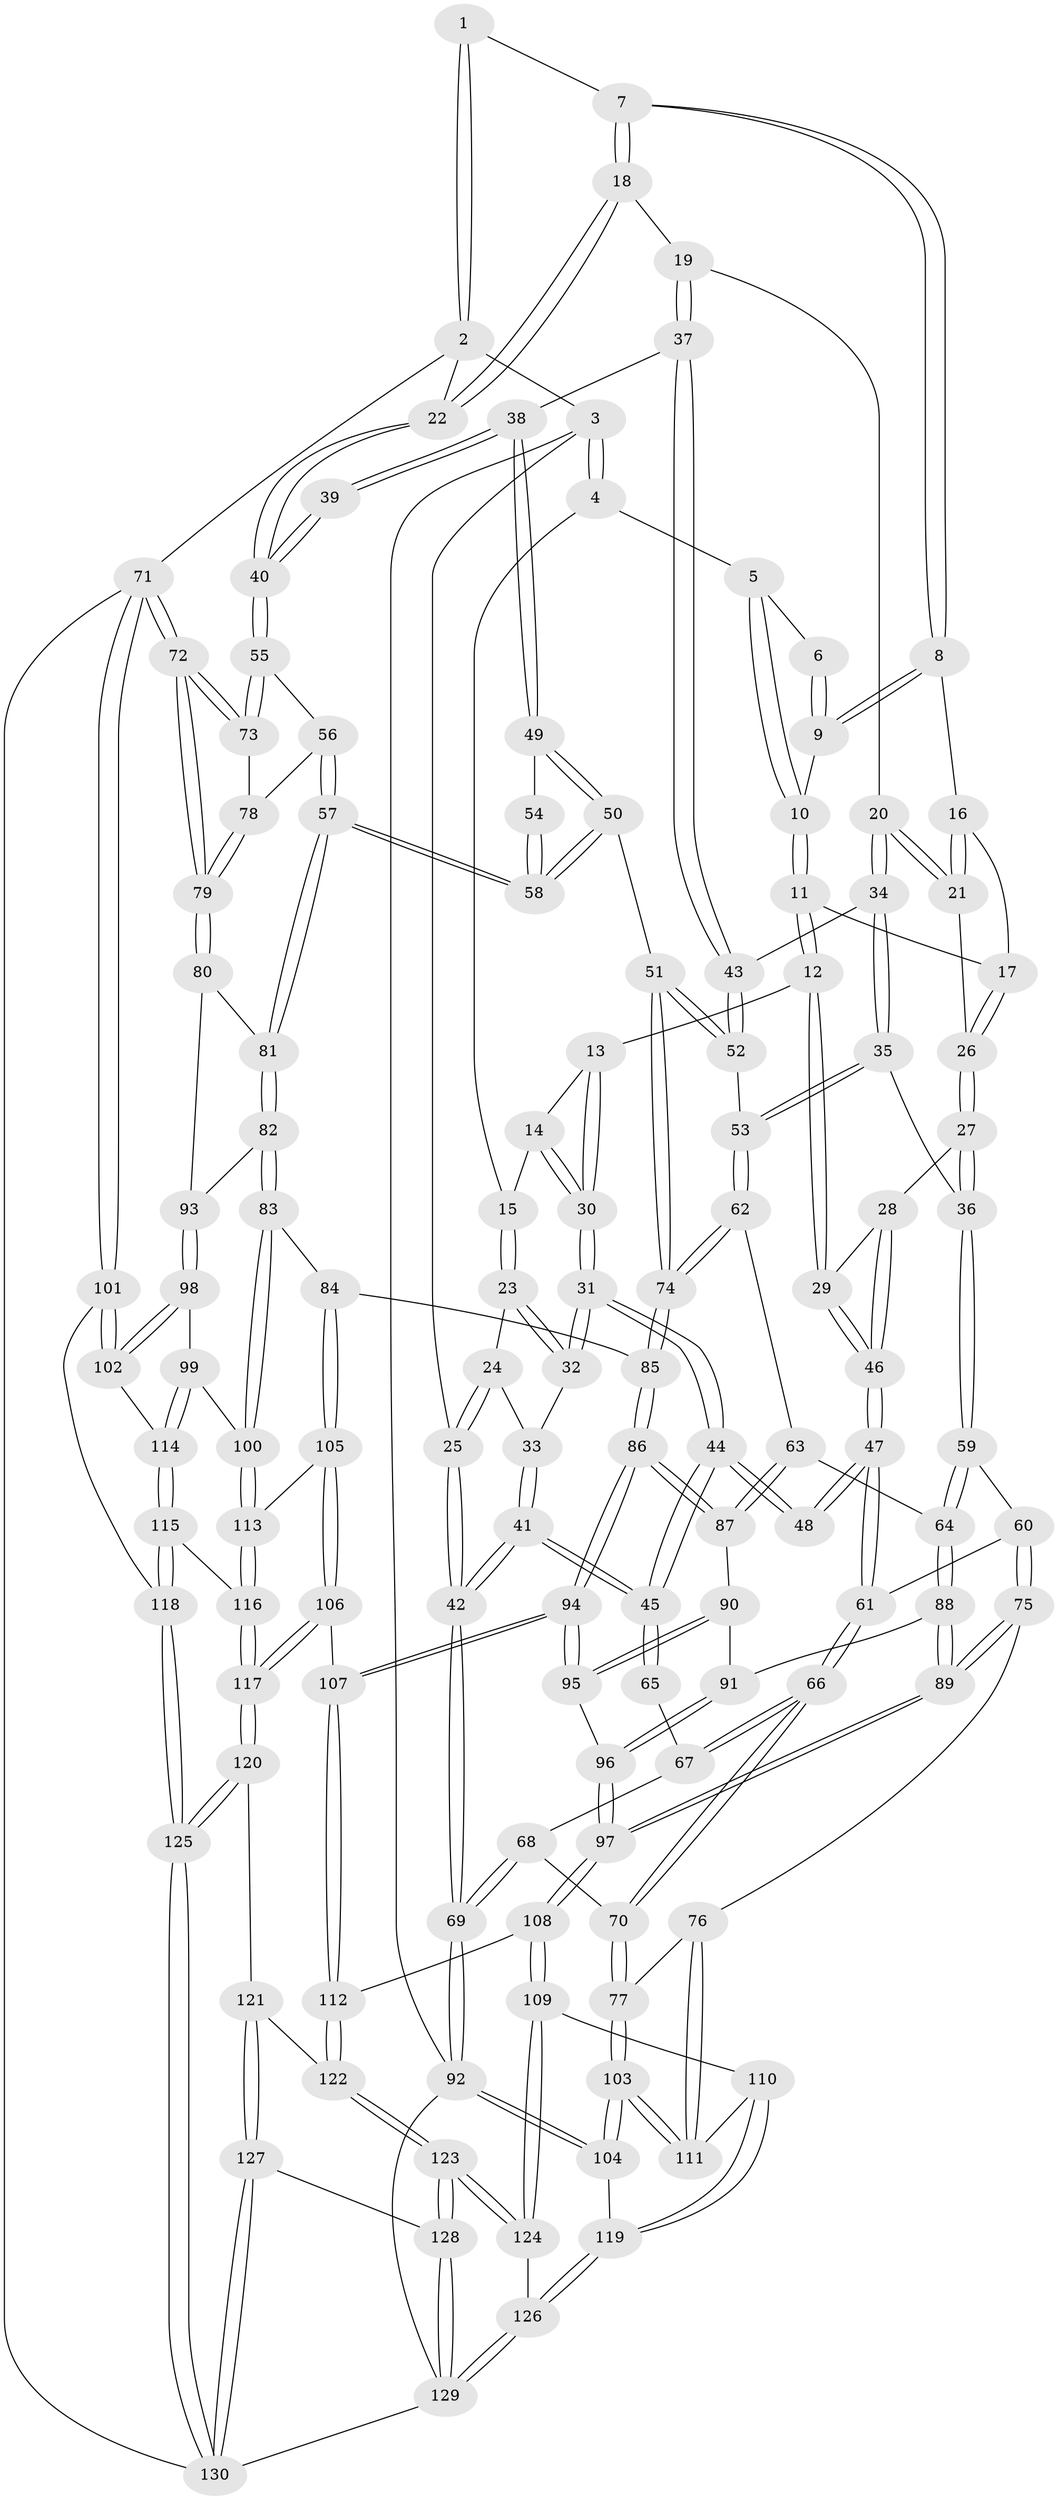 // coarse degree distribution, {4: 0.46153846153846156, 5: 0.32051282051282054, 3: 0.11538461538461539, 2: 0.02564102564102564, 6: 0.0641025641025641, 8: 0.01282051282051282}
// Generated by graph-tools (version 1.1) at 2025/42/03/06/25 10:42:26]
// undirected, 130 vertices, 321 edges
graph export_dot {
graph [start="1"]
  node [color=gray90,style=filled];
  1 [pos="+0.6497600180838491+0"];
  2 [pos="+1+0"];
  3 [pos="+0+0"];
  4 [pos="+0.19914717116714076+0"];
  5 [pos="+0.3210686375927703+0"];
  6 [pos="+0.5035693438996254+0"];
  7 [pos="+0.6472264767568975+0.04749939445159087"];
  8 [pos="+0.5436245166794447+0.06586992087811133"];
  9 [pos="+0.5191203598689689+0.025684056183679475"];
  10 [pos="+0.4056449689449199+0.04170763573491691"];
  11 [pos="+0.40418440496370495+0.06935376312825989"];
  12 [pos="+0.34797701830214045+0.14515019572636575"];
  13 [pos="+0.30500590990396353+0.12832109673932407"];
  14 [pos="+0.24515820265133298+0.07444643620408306"];
  15 [pos="+0.22167574174028642+0.04849484938535559"];
  16 [pos="+0.5423515281882733+0.06793792136123193"];
  17 [pos="+0.4972222170200851+0.10767537091970585"];
  18 [pos="+0.664781368420872+0.07111472197968532"];
  19 [pos="+0.6740392769485247+0.12891307411829106"];
  20 [pos="+0.6057402142757228+0.17161481690777503"];
  21 [pos="+0.577704489395833+0.1550621918967225"];
  22 [pos="+1+0"];
  23 [pos="+0.1527277575948899+0.11642750433096569"];
  24 [pos="+0.0096085256955181+0.04028058720018687"];
  25 [pos="+0+0"];
  26 [pos="+0.49828500873878234+0.15320885771472478"];
  27 [pos="+0.4545316528945854+0.252155111920572"];
  28 [pos="+0.4433104167834271+0.24391020055481102"];
  29 [pos="+0.35919028175899714+0.1731960517118763"];
  30 [pos="+0.19240487550818436+0.23576950495500357"];
  31 [pos="+0.18177482908001938+0.248490896971824"];
  32 [pos="+0.13537376301900936+0.17010071295015122"];
  33 [pos="+0.0770703101899842+0.17210642074727844"];
  34 [pos="+0.579528926131065+0.23732597793580346"];
  35 [pos="+0.5332586389533576+0.263788942424722"];
  36 [pos="+0.4647145883893394+0.2725699482072"];
  37 [pos="+0.7296211652803611+0.17831469659276372"];
  38 [pos="+0.7743777578216148+0.19477193107363847"];
  39 [pos="+1+0.04996451148694313"];
  40 [pos="+1+0"];
  41 [pos="+0+0.286768531487037"];
  42 [pos="+0+0.28763983485602157"];
  43 [pos="+0.6468156673950117+0.26260074910253745"];
  44 [pos="+0.18232985436156426+0.2529689230038379"];
  45 [pos="+0+0.2886771705935371"];
  46 [pos="+0.2424873282928961+0.3010661347422392"];
  47 [pos="+0.22362141602818233+0.31892701944659196"];
  48 [pos="+0.2156180339905535+0.31080171871031276"];
  49 [pos="+0.7738063260042418+0.3678006493953478"];
  50 [pos="+0.7734054708370567+0.3749696400910938"];
  51 [pos="+0.727108583576075+0.37592757313964703"];
  52 [pos="+0.6894070442555845+0.3683429302833685"];
  53 [pos="+0.6506398024768277+0.37699735728731393"];
  54 [pos="+0.9080306508681167+0.2150818172263598"];
  55 [pos="+1+0"];
  56 [pos="+0.8376758248779491+0.3847297861597964"];
  57 [pos="+0.808189894131637+0.40277658959800616"];
  58 [pos="+0.7969480365214939+0.39333662279075565"];
  59 [pos="+0.43584154445413675+0.37766846419758987"];
  60 [pos="+0.36201820887748254+0.3810515604493458"];
  61 [pos="+0.23304138154647738+0.3458528573169978"];
  62 [pos="+0.597481539823509+0.4137567581706625"];
  63 [pos="+0.5119410328310234+0.41968412721466924"];
  64 [pos="+0.44367265570596776+0.39005447809571514"];
  65 [pos="+0.02988939302479571+0.3464111660125517"];
  66 [pos="+0.1777160501604976+0.4527071156601354"];
  67 [pos="+0.057668208824877845+0.3802502318649945"];
  68 [pos="+0.0460823529292578+0.4361459474663447"];
  69 [pos="+0+0.6657506510887354"];
  70 [pos="+0.17164326821898893+0.5188820312453047"];
  71 [pos="+1+0.7398884888599362"];
  72 [pos="+1+0.44477550722705494"];
  73 [pos="+1+0.29272845068598774"];
  74 [pos="+0.6368652247031337+0.552079213045886"];
  75 [pos="+0.2783939060961337+0.5569612186053864"];
  76 [pos="+0.19750994406282332+0.5479595192180509"];
  77 [pos="+0.171531214863046+0.5362499968992555"];
  78 [pos="+0.9067031257352497+0.3786705451676986"];
  79 [pos="+1+0.44862954139218075"];
  80 [pos="+0.9417675840107849+0.4651850332030023"];
  81 [pos="+0.8107953766625439+0.41015143310920765"];
  82 [pos="+0.7980960786294526+0.508388946300349"];
  83 [pos="+0.7583629141316028+0.576172826282395"];
  84 [pos="+0.6419551723152492+0.5632762884475109"];
  85 [pos="+0.6367116059803324+0.5613589780128456"];
  86 [pos="+0.619570802630831+0.5672942548721563"];
  87 [pos="+0.5418942846998068+0.5171250461573844"];
  88 [pos="+0.4238047072402308+0.48770679690998775"];
  89 [pos="+0.3373267472619772+0.583598496282184"];
  90 [pos="+0.5253022563541134+0.5285206644190673"];
  91 [pos="+0.46422307088513354+0.5355018197977136"];
  92 [pos="+0+0.6941474065132232"];
  93 [pos="+0.9196828313972267+0.569800254753068"];
  94 [pos="+0.530486356719171+0.6695508644257021"];
  95 [pos="+0.49143515306677815+0.6158150542295496"];
  96 [pos="+0.47617672728594646+0.6031141440605433"];
  97 [pos="+0.3406813115454299+0.5894112467092336"];
  98 [pos="+0.9270903178632629+0.5818556330848481"];
  99 [pos="+0.8151754645109348+0.6456575909090275"];
  100 [pos="+0.7742171198971639+0.6235901818327746"];
  101 [pos="+1+0.7418473852438439"];
  102 [pos="+1+0.651936391650407"];
  103 [pos="+0.0016664417971240621+0.6404219973624593"];
  104 [pos="+0+0.699835877390648"];
  105 [pos="+0.6642513255685953+0.6836991638155241"];
  106 [pos="+0.6002002818747388+0.737243615197479"];
  107 [pos="+0.5259944378708005+0.7147709188696809"];
  108 [pos="+0.3640021339326776+0.7498838016407462"];
  109 [pos="+0.3268654886025771+0.7822954481271143"];
  110 [pos="+0.2610364025061653+0.7454078455030478"];
  111 [pos="+0.24035474975272944+0.7082926139449218"];
  112 [pos="+0.4922118902504269+0.7426359157923789"];
  113 [pos="+0.7408815303059573+0.6763814766531268"];
  114 [pos="+0.826692680462642+0.6589380556303441"];
  115 [pos="+0.8590335254373533+0.7412217700413783"];
  116 [pos="+0.7372229307135846+0.795056022110383"];
  117 [pos="+0.7100211539883287+0.8388788388243678"];
  118 [pos="+1+0.8170516881605351"];
  119 [pos="+0+0.7690442859988014"];
  120 [pos="+0.7173877069036293+0.9301975307595297"];
  121 [pos="+0.5307704028656476+0.9008221484792645"];
  122 [pos="+0.5253387764706542+0.8951382203354427"];
  123 [pos="+0.3286052349584019+0.9178161351082871"];
  124 [pos="+0.30766583789881646+0.8640773745846552"];
  125 [pos="+0.778653651898785+1"];
  126 [pos="+0.10869928611808351+0.8806138921747176"];
  127 [pos="+0.4259330017391936+1"];
  128 [pos="+0.3249870144750899+1"];
  129 [pos="+0.14124644922698143+1"];
  130 [pos="+0.7739029680103062+1"];
  1 -- 2;
  1 -- 2;
  1 -- 7;
  2 -- 3;
  2 -- 22;
  2 -- 71;
  3 -- 4;
  3 -- 4;
  3 -- 25;
  3 -- 92;
  4 -- 5;
  4 -- 15;
  5 -- 6;
  5 -- 10;
  5 -- 10;
  6 -- 9;
  6 -- 9;
  7 -- 8;
  7 -- 8;
  7 -- 18;
  7 -- 18;
  8 -- 9;
  8 -- 9;
  8 -- 16;
  9 -- 10;
  10 -- 11;
  10 -- 11;
  11 -- 12;
  11 -- 12;
  11 -- 17;
  12 -- 13;
  12 -- 29;
  12 -- 29;
  13 -- 14;
  13 -- 30;
  13 -- 30;
  14 -- 15;
  14 -- 30;
  14 -- 30;
  15 -- 23;
  15 -- 23;
  16 -- 17;
  16 -- 21;
  16 -- 21;
  17 -- 26;
  17 -- 26;
  18 -- 19;
  18 -- 22;
  18 -- 22;
  19 -- 20;
  19 -- 37;
  19 -- 37;
  20 -- 21;
  20 -- 21;
  20 -- 34;
  20 -- 34;
  21 -- 26;
  22 -- 40;
  22 -- 40;
  23 -- 24;
  23 -- 32;
  23 -- 32;
  24 -- 25;
  24 -- 25;
  24 -- 33;
  25 -- 42;
  25 -- 42;
  26 -- 27;
  26 -- 27;
  27 -- 28;
  27 -- 36;
  27 -- 36;
  28 -- 29;
  28 -- 46;
  28 -- 46;
  29 -- 46;
  29 -- 46;
  30 -- 31;
  30 -- 31;
  31 -- 32;
  31 -- 32;
  31 -- 44;
  31 -- 44;
  32 -- 33;
  33 -- 41;
  33 -- 41;
  34 -- 35;
  34 -- 35;
  34 -- 43;
  35 -- 36;
  35 -- 53;
  35 -- 53;
  36 -- 59;
  36 -- 59;
  37 -- 38;
  37 -- 43;
  37 -- 43;
  38 -- 39;
  38 -- 39;
  38 -- 49;
  38 -- 49;
  39 -- 40;
  39 -- 40;
  40 -- 55;
  40 -- 55;
  41 -- 42;
  41 -- 42;
  41 -- 45;
  41 -- 45;
  42 -- 69;
  42 -- 69;
  43 -- 52;
  43 -- 52;
  44 -- 45;
  44 -- 45;
  44 -- 48;
  44 -- 48;
  45 -- 65;
  45 -- 65;
  46 -- 47;
  46 -- 47;
  47 -- 48;
  47 -- 48;
  47 -- 61;
  47 -- 61;
  49 -- 50;
  49 -- 50;
  49 -- 54;
  50 -- 51;
  50 -- 58;
  50 -- 58;
  51 -- 52;
  51 -- 52;
  51 -- 74;
  51 -- 74;
  52 -- 53;
  53 -- 62;
  53 -- 62;
  54 -- 58;
  54 -- 58;
  55 -- 56;
  55 -- 73;
  55 -- 73;
  56 -- 57;
  56 -- 57;
  56 -- 78;
  57 -- 58;
  57 -- 58;
  57 -- 81;
  57 -- 81;
  59 -- 60;
  59 -- 64;
  59 -- 64;
  60 -- 61;
  60 -- 75;
  60 -- 75;
  61 -- 66;
  61 -- 66;
  62 -- 63;
  62 -- 74;
  62 -- 74;
  63 -- 64;
  63 -- 87;
  63 -- 87;
  64 -- 88;
  64 -- 88;
  65 -- 67;
  66 -- 67;
  66 -- 67;
  66 -- 70;
  66 -- 70;
  67 -- 68;
  68 -- 69;
  68 -- 69;
  68 -- 70;
  69 -- 92;
  69 -- 92;
  70 -- 77;
  70 -- 77;
  71 -- 72;
  71 -- 72;
  71 -- 101;
  71 -- 101;
  71 -- 130;
  72 -- 73;
  72 -- 73;
  72 -- 79;
  72 -- 79;
  73 -- 78;
  74 -- 85;
  74 -- 85;
  75 -- 76;
  75 -- 89;
  75 -- 89;
  76 -- 77;
  76 -- 111;
  76 -- 111;
  77 -- 103;
  77 -- 103;
  78 -- 79;
  78 -- 79;
  79 -- 80;
  79 -- 80;
  80 -- 81;
  80 -- 93;
  81 -- 82;
  81 -- 82;
  82 -- 83;
  82 -- 83;
  82 -- 93;
  83 -- 84;
  83 -- 100;
  83 -- 100;
  84 -- 85;
  84 -- 105;
  84 -- 105;
  85 -- 86;
  85 -- 86;
  86 -- 87;
  86 -- 87;
  86 -- 94;
  86 -- 94;
  87 -- 90;
  88 -- 89;
  88 -- 89;
  88 -- 91;
  89 -- 97;
  89 -- 97;
  90 -- 91;
  90 -- 95;
  90 -- 95;
  91 -- 96;
  91 -- 96;
  92 -- 104;
  92 -- 104;
  92 -- 129;
  93 -- 98;
  93 -- 98;
  94 -- 95;
  94 -- 95;
  94 -- 107;
  94 -- 107;
  95 -- 96;
  96 -- 97;
  96 -- 97;
  97 -- 108;
  97 -- 108;
  98 -- 99;
  98 -- 102;
  98 -- 102;
  99 -- 100;
  99 -- 114;
  99 -- 114;
  100 -- 113;
  100 -- 113;
  101 -- 102;
  101 -- 102;
  101 -- 118;
  102 -- 114;
  103 -- 104;
  103 -- 104;
  103 -- 111;
  103 -- 111;
  104 -- 119;
  105 -- 106;
  105 -- 106;
  105 -- 113;
  106 -- 107;
  106 -- 117;
  106 -- 117;
  107 -- 112;
  107 -- 112;
  108 -- 109;
  108 -- 109;
  108 -- 112;
  109 -- 110;
  109 -- 124;
  109 -- 124;
  110 -- 111;
  110 -- 119;
  110 -- 119;
  112 -- 122;
  112 -- 122;
  113 -- 116;
  113 -- 116;
  114 -- 115;
  114 -- 115;
  115 -- 116;
  115 -- 118;
  115 -- 118;
  116 -- 117;
  116 -- 117;
  117 -- 120;
  117 -- 120;
  118 -- 125;
  118 -- 125;
  119 -- 126;
  119 -- 126;
  120 -- 121;
  120 -- 125;
  120 -- 125;
  121 -- 122;
  121 -- 127;
  121 -- 127;
  122 -- 123;
  122 -- 123;
  123 -- 124;
  123 -- 124;
  123 -- 128;
  123 -- 128;
  124 -- 126;
  125 -- 130;
  125 -- 130;
  126 -- 129;
  126 -- 129;
  127 -- 128;
  127 -- 130;
  127 -- 130;
  128 -- 129;
  128 -- 129;
  129 -- 130;
}
